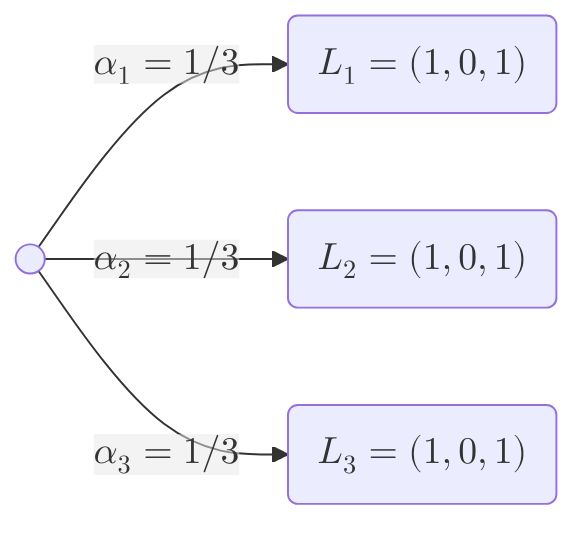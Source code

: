 flowchart LR
    root(( )) -- $$\alpha_1 = 1/3$$ --> L1("$$L_1=(1,0,1)$$")
    root(( )) -- $$\alpha_2 = 1/3$$ --> L2("$$L_2=(1,0,1)$$")
    root(( )) -- $$\alpha_3 = 1/3$$ --> L3("$$L_3=(1,0,1)$$")